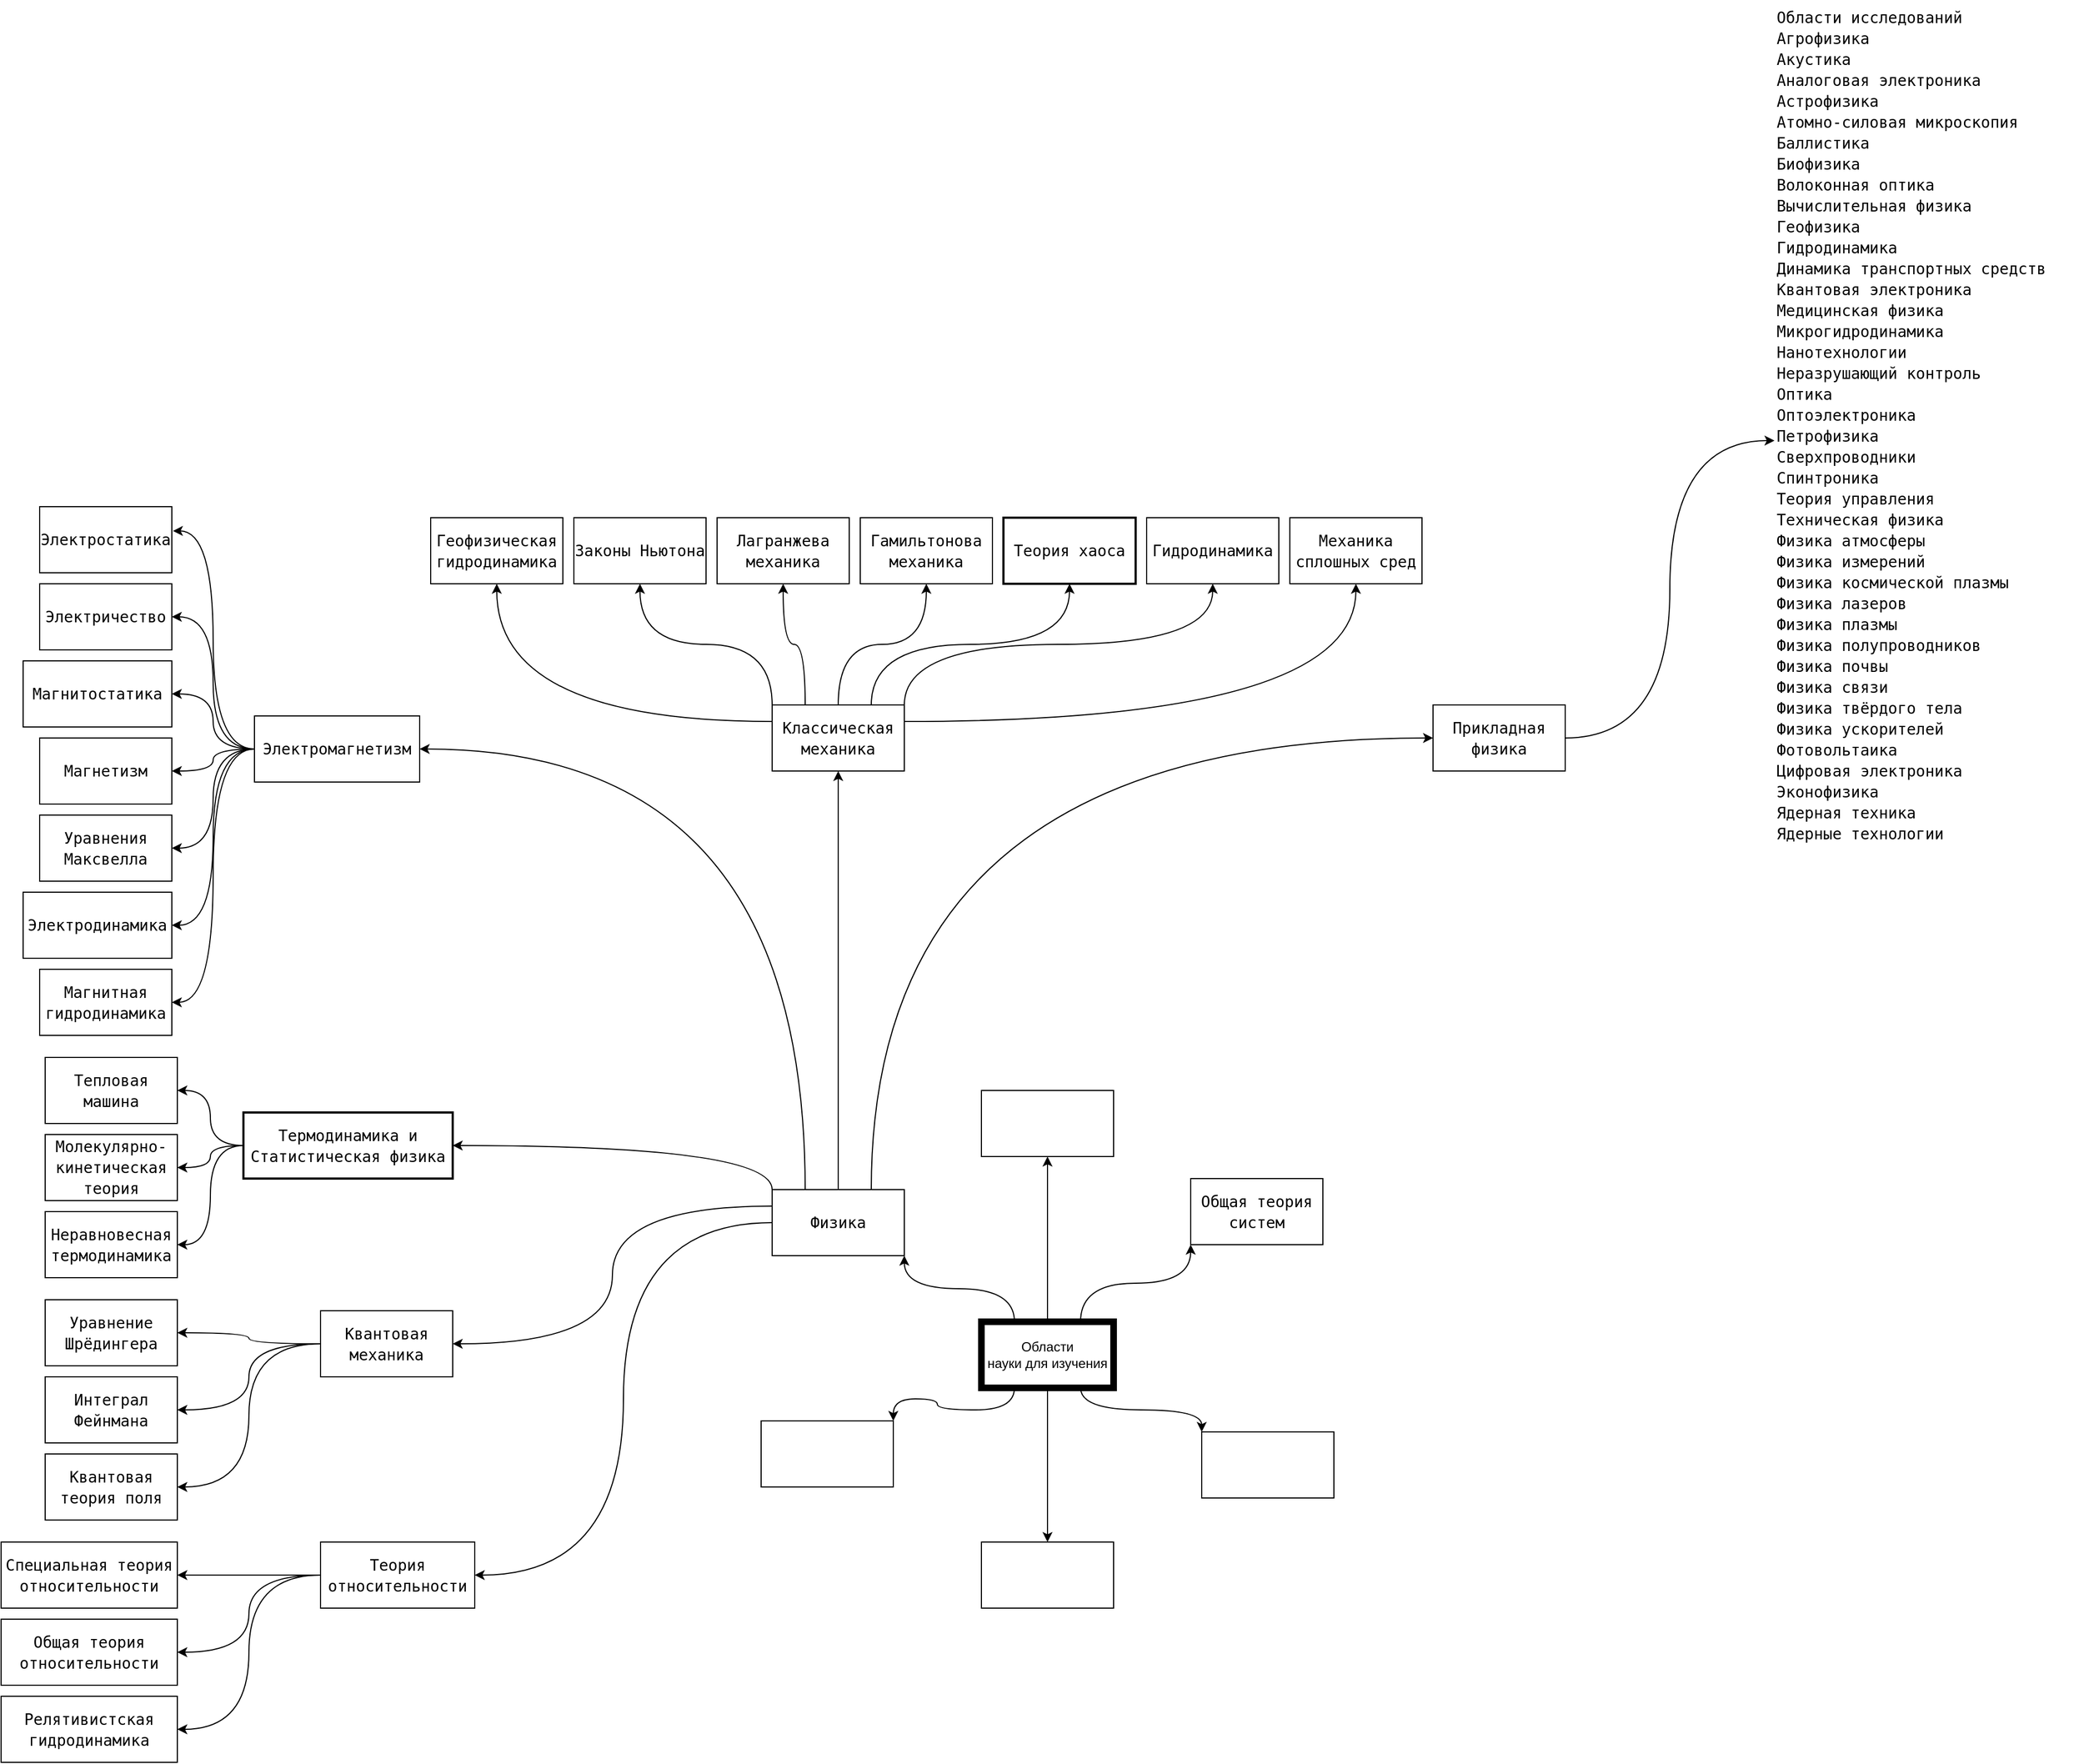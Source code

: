 <mxfile version="20.2.3" type="github">
  <diagram id="l6aqIKa7-YMKTYHHmrUL" name="Page-1">
    <mxGraphModel dx="2268" dy="1892" grid="1" gridSize="10" guides="1" tooltips="1" connect="1" arrows="1" fold="1" page="1" pageScale="1" pageWidth="850" pageHeight="1100" math="0" shadow="0">
      <root>
        <mxCell id="0" />
        <mxCell id="1" parent="0" />
        <mxCell id="TVAkchOufUscBztfs9pw-9" style="edgeStyle=orthogonalEdgeStyle;rounded=0;orthogonalLoop=1;jettySize=auto;html=1;exitX=0.75;exitY=0;exitDx=0;exitDy=0;entryX=0;entryY=1;entryDx=0;entryDy=0;curved=1;" edge="1" parent="1" source="TVAkchOufUscBztfs9pw-1" target="TVAkchOufUscBztfs9pw-2">
          <mxGeometry relative="1" as="geometry" />
        </mxCell>
        <mxCell id="TVAkchOufUscBztfs9pw-10" style="edgeStyle=orthogonalEdgeStyle;curved=1;rounded=0;orthogonalLoop=1;jettySize=auto;html=1;exitX=0.5;exitY=0;exitDx=0;exitDy=0;entryX=0.5;entryY=1;entryDx=0;entryDy=0;" edge="1" parent="1" source="TVAkchOufUscBztfs9pw-1" target="TVAkchOufUscBztfs9pw-6">
          <mxGeometry relative="1" as="geometry" />
        </mxCell>
        <mxCell id="TVAkchOufUscBztfs9pw-11" style="edgeStyle=orthogonalEdgeStyle;curved=1;rounded=0;orthogonalLoop=1;jettySize=auto;html=1;exitX=0.25;exitY=0;exitDx=0;exitDy=0;entryX=1;entryY=1;entryDx=0;entryDy=0;" edge="1" parent="1" source="TVAkchOufUscBztfs9pw-1" target="TVAkchOufUscBztfs9pw-3">
          <mxGeometry relative="1" as="geometry" />
        </mxCell>
        <mxCell id="TVAkchOufUscBztfs9pw-12" style="edgeStyle=orthogonalEdgeStyle;curved=1;rounded=0;orthogonalLoop=1;jettySize=auto;html=1;exitX=0.25;exitY=1;exitDx=0;exitDy=0;entryX=1;entryY=0;entryDx=0;entryDy=0;" edge="1" parent="1" source="TVAkchOufUscBztfs9pw-1" target="TVAkchOufUscBztfs9pw-4">
          <mxGeometry relative="1" as="geometry" />
        </mxCell>
        <mxCell id="TVAkchOufUscBztfs9pw-13" style="edgeStyle=orthogonalEdgeStyle;curved=1;rounded=0;orthogonalLoop=1;jettySize=auto;html=1;exitX=0.75;exitY=1;exitDx=0;exitDy=0;entryX=0;entryY=0;entryDx=0;entryDy=0;" edge="1" parent="1" source="TVAkchOufUscBztfs9pw-1" target="TVAkchOufUscBztfs9pw-5">
          <mxGeometry relative="1" as="geometry" />
        </mxCell>
        <mxCell id="TVAkchOufUscBztfs9pw-14" style="edgeStyle=orthogonalEdgeStyle;curved=1;rounded=0;orthogonalLoop=1;jettySize=auto;html=1;exitX=0.5;exitY=1;exitDx=0;exitDy=0;entryX=0.5;entryY=0;entryDx=0;entryDy=0;" edge="1" parent="1" source="TVAkchOufUscBztfs9pw-1" target="TVAkchOufUscBztfs9pw-7">
          <mxGeometry relative="1" as="geometry" />
        </mxCell>
        <mxCell id="TVAkchOufUscBztfs9pw-1" value="Области&lt;br&gt;науки для изучения" style="rounded=0;whiteSpace=wrap;html=1;strokeWidth=6;" vertex="1" parent="1">
          <mxGeometry x="370" y="340" width="120" height="60" as="geometry" />
        </mxCell>
        <mxCell id="TVAkchOufUscBztfs9pw-2" value="&lt;div style=&quot;background-color: rgb(255, 255, 255); font-family: &amp;quot;Droid Sans Mono&amp;quot;, &amp;quot;monospace&amp;quot;, monospace; font-size: 14px; line-height: 19px;&quot;&gt;Общая теория систем&lt;/div&gt;" style="rounded=0;whiteSpace=wrap;html=1;" vertex="1" parent="1">
          <mxGeometry x="560" y="210" width="120" height="60" as="geometry" />
        </mxCell>
        <mxCell id="TVAkchOufUscBztfs9pw-16" style="edgeStyle=orthogonalEdgeStyle;curved=1;rounded=0;orthogonalLoop=1;jettySize=auto;html=1;exitX=0.5;exitY=0;exitDx=0;exitDy=0;entryX=0.5;entryY=1;entryDx=0;entryDy=0;" edge="1" parent="1" source="TVAkchOufUscBztfs9pw-3" target="TVAkchOufUscBztfs9pw-15">
          <mxGeometry relative="1" as="geometry" />
        </mxCell>
        <mxCell id="TVAkchOufUscBztfs9pw-24" style="edgeStyle=orthogonalEdgeStyle;curved=1;rounded=0;orthogonalLoop=1;jettySize=auto;html=1;exitX=0;exitY=0.5;exitDx=0;exitDy=0;entryX=1;entryY=0.5;entryDx=0;entryDy=0;" edge="1" parent="1" source="TVAkchOufUscBztfs9pw-3" target="TVAkchOufUscBztfs9pw-23">
          <mxGeometry relative="1" as="geometry" />
        </mxCell>
        <mxCell id="TVAkchOufUscBztfs9pw-25" style="edgeStyle=orthogonalEdgeStyle;curved=1;rounded=0;orthogonalLoop=1;jettySize=auto;html=1;exitX=0;exitY=0.25;exitDx=0;exitDy=0;entryX=1;entryY=0.5;entryDx=0;entryDy=0;" edge="1" parent="1" source="TVAkchOufUscBztfs9pw-3" target="TVAkchOufUscBztfs9pw-21">
          <mxGeometry relative="1" as="geometry" />
        </mxCell>
        <mxCell id="TVAkchOufUscBztfs9pw-56" style="edgeStyle=orthogonalEdgeStyle;curved=1;rounded=0;orthogonalLoop=1;jettySize=auto;html=1;exitX=0;exitY=0;exitDx=0;exitDy=0;entryX=1;entryY=0.5;entryDx=0;entryDy=0;" edge="1" parent="1" source="TVAkchOufUscBztfs9pw-3" target="TVAkchOufUscBztfs9pw-19">
          <mxGeometry relative="1" as="geometry" />
        </mxCell>
        <mxCell id="TVAkchOufUscBztfs9pw-78" style="edgeStyle=orthogonalEdgeStyle;curved=1;rounded=0;orthogonalLoop=1;jettySize=auto;html=1;exitX=0.25;exitY=0;exitDx=0;exitDy=0;entryX=1;entryY=0.5;entryDx=0;entryDy=0;" edge="1" parent="1" source="TVAkchOufUscBztfs9pw-3" target="TVAkchOufUscBztfs9pw-17">
          <mxGeometry relative="1" as="geometry" />
        </mxCell>
        <mxCell id="TVAkchOufUscBztfs9pw-81" style="edgeStyle=orthogonalEdgeStyle;curved=1;rounded=0;orthogonalLoop=1;jettySize=auto;html=1;exitX=0.75;exitY=0;exitDx=0;exitDy=0;entryX=0;entryY=0.5;entryDx=0;entryDy=0;" edge="1" parent="1" source="TVAkchOufUscBztfs9pw-3" target="TVAkchOufUscBztfs9pw-79">
          <mxGeometry relative="1" as="geometry" />
        </mxCell>
        <mxCell id="TVAkchOufUscBztfs9pw-3" value="&lt;div style=&quot;line-height: 19px;&quot;&gt;&lt;div style=&quot;background-color: rgb(255, 255, 255); font-family: &amp;quot;Droid Sans Mono&amp;quot;, &amp;quot;monospace&amp;quot;, monospace; font-size: 14px; line-height: 19px;&quot;&gt;Физика&lt;/div&gt;&lt;/div&gt;" style="rounded=0;whiteSpace=wrap;html=1;" vertex="1" parent="1">
          <mxGeometry x="180" y="220" width="120" height="60" as="geometry" />
        </mxCell>
        <mxCell id="TVAkchOufUscBztfs9pw-4" value="" style="rounded=0;whiteSpace=wrap;html=1;" vertex="1" parent="1">
          <mxGeometry x="170" y="430" width="120" height="60" as="geometry" />
        </mxCell>
        <mxCell id="TVAkchOufUscBztfs9pw-5" value="" style="rounded=0;whiteSpace=wrap;html=1;" vertex="1" parent="1">
          <mxGeometry x="570" y="440" width="120" height="60" as="geometry" />
        </mxCell>
        <mxCell id="TVAkchOufUscBztfs9pw-6" value="" style="rounded=0;whiteSpace=wrap;html=1;" vertex="1" parent="1">
          <mxGeometry x="370" y="130" width="120" height="60" as="geometry" />
        </mxCell>
        <mxCell id="TVAkchOufUscBztfs9pw-7" value="" style="rounded=0;whiteSpace=wrap;html=1;" vertex="1" parent="1">
          <mxGeometry x="370" y="540" width="120" height="60" as="geometry" />
        </mxCell>
        <mxCell id="TVAkchOufUscBztfs9pw-54" value="" style="group" vertex="1" connectable="0" parent="1">
          <mxGeometry x="-130" y="-390" width="900" height="230" as="geometry" />
        </mxCell>
        <mxCell id="TVAkchOufUscBztfs9pw-15" value="&lt;div style=&quot;background-color: rgb(255, 255, 255); font-family: &amp;quot;Droid Sans Mono&amp;quot;, &amp;quot;monospace&amp;quot;, monospace; font-size: 14px; line-height: 19px;&quot;&gt;Классическая механика&lt;/div&gt;" style="rounded=0;whiteSpace=wrap;html=1;" vertex="1" parent="TVAkchOufUscBztfs9pw-54">
          <mxGeometry x="310" y="170" width="120" height="60" as="geometry" />
        </mxCell>
        <mxCell id="TVAkchOufUscBztfs9pw-26" value="&lt;div style=&quot;background-color: rgb(255, 255, 255); font-family: &amp;quot;Droid Sans Mono&amp;quot;, &amp;quot;monospace&amp;quot;, monospace; font-size: 14px; line-height: 19px;&quot;&gt;Законы Ньютона&lt;/div&gt;" style="rounded=0;whiteSpace=wrap;html=1;" vertex="1" parent="TVAkchOufUscBztfs9pw-54">
          <mxGeometry x="130" width="120" height="60" as="geometry" />
        </mxCell>
        <mxCell id="TVAkchOufUscBztfs9pw-27" value="&lt;div style=&quot;background-color: rgb(255, 255, 255); font-family: &amp;quot;Droid Sans Mono&amp;quot;, &amp;quot;monospace&amp;quot;, monospace; font-size: 14px; line-height: 19px;&quot;&gt;Лагранжева механика&lt;/div&gt;" style="rounded=0;whiteSpace=wrap;html=1;" vertex="1" parent="TVAkchOufUscBztfs9pw-54">
          <mxGeometry x="260" width="120" height="60" as="geometry" />
        </mxCell>
        <mxCell id="TVAkchOufUscBztfs9pw-28" value="&lt;div style=&quot;background-color: rgb(255, 255, 255); font-family: &amp;quot;Droid Sans Mono&amp;quot;, &amp;quot;monospace&amp;quot;, monospace; font-size: 14px; line-height: 19px;&quot;&gt;Гамильтонова механика&lt;/div&gt;" style="rounded=0;whiteSpace=wrap;html=1;" vertex="1" parent="TVAkchOufUscBztfs9pw-54">
          <mxGeometry x="390" width="120" height="60" as="geometry" />
        </mxCell>
        <mxCell id="TVAkchOufUscBztfs9pw-29" value="&lt;div style=&quot;background-color: rgb(255, 255, 255); font-family: &amp;quot;Droid Sans Mono&amp;quot;, &amp;quot;monospace&amp;quot;, monospace; font-size: 14px; line-height: 19px;&quot;&gt;Теория хаоса&lt;/div&gt;" style="rounded=0;whiteSpace=wrap;html=1;strokeWidth=2;" vertex="1" parent="TVAkchOufUscBztfs9pw-54">
          <mxGeometry x="520" width="120" height="60" as="geometry" />
        </mxCell>
        <mxCell id="TVAkchOufUscBztfs9pw-34" value="&lt;div style=&quot;background-color: rgb(255, 255, 255); font-family: &amp;quot;Droid Sans Mono&amp;quot;, &amp;quot;monospace&amp;quot;, monospace; font-size: 14px; line-height: 19px;&quot;&gt;Гидродинамика&lt;/div&gt;" style="rounded=0;whiteSpace=wrap;html=1;" vertex="1" parent="TVAkchOufUscBztfs9pw-54">
          <mxGeometry x="650" width="120" height="60" as="geometry" />
        </mxCell>
        <mxCell id="TVAkchOufUscBztfs9pw-35" value="&lt;div style=&quot;background-color: rgb(255, 255, 255); font-family: &amp;quot;Droid Sans Mono&amp;quot;, &amp;quot;monospace&amp;quot;, monospace; font-size: 14px; line-height: 19px;&quot;&gt;Геофизическая гидродинамика&lt;/div&gt;" style="rounded=0;whiteSpace=wrap;html=1;" vertex="1" parent="TVAkchOufUscBztfs9pw-54">
          <mxGeometry width="120" height="60" as="geometry" />
        </mxCell>
        <mxCell id="TVAkchOufUscBztfs9pw-38" value="&lt;div style=&quot;background-color: rgb(255, 255, 255); font-family: &amp;quot;Droid Sans Mono&amp;quot;, &amp;quot;monospace&amp;quot;, monospace; font-size: 14px; line-height: 19px;&quot;&gt;Механика сплошных сред&lt;/div&gt;" style="rounded=0;whiteSpace=wrap;html=1;" vertex="1" parent="TVAkchOufUscBztfs9pw-54">
          <mxGeometry x="780" width="120" height="60" as="geometry" />
        </mxCell>
        <mxCell id="TVAkchOufUscBztfs9pw-30" style="edgeStyle=orthogonalEdgeStyle;curved=1;rounded=0;orthogonalLoop=1;jettySize=auto;html=1;exitX=0;exitY=0;exitDx=0;exitDy=0;entryX=0.5;entryY=1;entryDx=0;entryDy=0;" edge="1" parent="TVAkchOufUscBztfs9pw-54" source="TVAkchOufUscBztfs9pw-15" target="TVAkchOufUscBztfs9pw-26">
          <mxGeometry relative="1" as="geometry" />
        </mxCell>
        <mxCell id="TVAkchOufUscBztfs9pw-31" style="edgeStyle=orthogonalEdgeStyle;curved=1;rounded=0;orthogonalLoop=1;jettySize=auto;html=1;exitX=0.25;exitY=0;exitDx=0;exitDy=0;entryX=0.5;entryY=1;entryDx=0;entryDy=0;" edge="1" parent="TVAkchOufUscBztfs9pw-54" source="TVAkchOufUscBztfs9pw-15" target="TVAkchOufUscBztfs9pw-27">
          <mxGeometry relative="1" as="geometry" />
        </mxCell>
        <mxCell id="TVAkchOufUscBztfs9pw-32" style="edgeStyle=orthogonalEdgeStyle;curved=1;rounded=0;orthogonalLoop=1;jettySize=auto;html=1;exitX=0.5;exitY=0;exitDx=0;exitDy=0;entryX=0.5;entryY=1;entryDx=0;entryDy=0;" edge="1" parent="TVAkchOufUscBztfs9pw-54" source="TVAkchOufUscBztfs9pw-15" target="TVAkchOufUscBztfs9pw-28">
          <mxGeometry relative="1" as="geometry" />
        </mxCell>
        <mxCell id="TVAkchOufUscBztfs9pw-33" style="edgeStyle=orthogonalEdgeStyle;curved=1;rounded=0;orthogonalLoop=1;jettySize=auto;html=1;exitX=0.75;exitY=0;exitDx=0;exitDy=0;entryX=0.5;entryY=1;entryDx=0;entryDy=0;" edge="1" parent="TVAkchOufUscBztfs9pw-54" source="TVAkchOufUscBztfs9pw-15" target="TVAkchOufUscBztfs9pw-29">
          <mxGeometry relative="1" as="geometry" />
        </mxCell>
        <mxCell id="TVAkchOufUscBztfs9pw-37" style="edgeStyle=orthogonalEdgeStyle;curved=1;rounded=0;orthogonalLoop=1;jettySize=auto;html=1;exitX=1;exitY=0;exitDx=0;exitDy=0;entryX=0.5;entryY=1;entryDx=0;entryDy=0;" edge="1" parent="TVAkchOufUscBztfs9pw-54" source="TVAkchOufUscBztfs9pw-15" target="TVAkchOufUscBztfs9pw-34">
          <mxGeometry relative="1" as="geometry" />
        </mxCell>
        <mxCell id="TVAkchOufUscBztfs9pw-36" style="edgeStyle=orthogonalEdgeStyle;curved=1;rounded=0;orthogonalLoop=1;jettySize=auto;html=1;exitX=0;exitY=0.25;exitDx=0;exitDy=0;entryX=0.5;entryY=1;entryDx=0;entryDy=0;" edge="1" parent="TVAkchOufUscBztfs9pw-54" source="TVAkchOufUscBztfs9pw-15" target="TVAkchOufUscBztfs9pw-35">
          <mxGeometry relative="1" as="geometry" />
        </mxCell>
        <mxCell id="TVAkchOufUscBztfs9pw-39" style="edgeStyle=orthogonalEdgeStyle;curved=1;rounded=0;orthogonalLoop=1;jettySize=auto;html=1;exitX=1;exitY=0.25;exitDx=0;exitDy=0;entryX=0.5;entryY=1;entryDx=0;entryDy=0;" edge="1" parent="TVAkchOufUscBztfs9pw-54" source="TVAkchOufUscBztfs9pw-15" target="TVAkchOufUscBztfs9pw-38">
          <mxGeometry relative="1" as="geometry" />
        </mxCell>
        <mxCell id="TVAkchOufUscBztfs9pw-55" value="" style="group" vertex="1" connectable="0" parent="1">
          <mxGeometry x="-500" y="-400" width="360" height="480" as="geometry" />
        </mxCell>
        <mxCell id="TVAkchOufUscBztfs9pw-17" value="&lt;div style=&quot;background-color: rgb(255, 255, 255); font-family: &amp;quot;Droid Sans Mono&amp;quot;, &amp;quot;monospace&amp;quot;, monospace; font-size: 14px; line-height: 19px;&quot;&gt;Электромагнетизм&lt;/div&gt;" style="rounded=0;whiteSpace=wrap;html=1;" vertex="1" parent="TVAkchOufUscBztfs9pw-55">
          <mxGeometry x="210" y="190" width="150" height="60" as="geometry" />
        </mxCell>
        <mxCell id="TVAkchOufUscBztfs9pw-40" value="&lt;div style=&quot;background-color: rgb(255, 255, 255); font-family: &amp;quot;Droid Sans Mono&amp;quot;, &amp;quot;monospace&amp;quot;, monospace; font-size: 14px; line-height: 19px;&quot;&gt;Электричество&lt;/div&gt;" style="rounded=0;whiteSpace=wrap;html=1;" vertex="1" parent="TVAkchOufUscBztfs9pw-55">
          <mxGeometry x="15" y="70" width="120" height="60" as="geometry" />
        </mxCell>
        <mxCell id="TVAkchOufUscBztfs9pw-41" value="&lt;div style=&quot;background-color: rgb(255, 255, 255); font-family: &amp;quot;Droid Sans Mono&amp;quot;, &amp;quot;monospace&amp;quot;, monospace; font-size: 14px; line-height: 19px;&quot;&gt;Магнитостатика&lt;/div&gt;" style="rounded=0;whiteSpace=wrap;html=1;" vertex="1" parent="TVAkchOufUscBztfs9pw-55">
          <mxGeometry y="140" width="135" height="60" as="geometry" />
        </mxCell>
        <mxCell id="TVAkchOufUscBztfs9pw-42" value="&lt;div style=&quot;background-color: rgb(255, 255, 255); font-family: &amp;quot;Droid Sans Mono&amp;quot;, &amp;quot;monospace&amp;quot;, monospace; font-size: 14px; line-height: 19px;&quot;&gt;Магнетизм&lt;/div&gt;" style="rounded=0;whiteSpace=wrap;html=1;" vertex="1" parent="TVAkchOufUscBztfs9pw-55">
          <mxGeometry x="15" y="210" width="120" height="60" as="geometry" />
        </mxCell>
        <mxCell id="TVAkchOufUscBztfs9pw-43" value="&lt;div style=&quot;background-color: rgb(255, 255, 255); font-family: &amp;quot;Droid Sans Mono&amp;quot;, &amp;quot;monospace&amp;quot;, monospace; font-size: 14px; line-height: 19px;&quot;&gt;Уравнения Максвелла&lt;/div&gt;" style="rounded=0;whiteSpace=wrap;html=1;" vertex="1" parent="TVAkchOufUscBztfs9pw-55">
          <mxGeometry x="15" y="280" width="120" height="60" as="geometry" />
        </mxCell>
        <mxCell id="TVAkchOufUscBztfs9pw-44" value="&lt;div style=&quot;background-color: rgb(255, 255, 255); font-family: &amp;quot;Droid Sans Mono&amp;quot;, &amp;quot;monospace&amp;quot;, monospace; font-size: 14px; line-height: 19px;&quot;&gt;Электростатика&lt;/div&gt;" style="rounded=0;whiteSpace=wrap;html=1;" vertex="1" parent="TVAkchOufUscBztfs9pw-55">
          <mxGeometry x="15" width="120" height="60" as="geometry" />
        </mxCell>
        <mxCell id="TVAkchOufUscBztfs9pw-45" value="&lt;div style=&quot;background-color: rgb(255, 255, 255); font-family: &amp;quot;Droid Sans Mono&amp;quot;, &amp;quot;monospace&amp;quot;, monospace; font-size: 14px; line-height: 19px;&quot;&gt;Электродинамика&lt;/div&gt;" style="rounded=0;whiteSpace=wrap;html=1;" vertex="1" parent="TVAkchOufUscBztfs9pw-55">
          <mxGeometry y="350" width="135" height="60" as="geometry" />
        </mxCell>
        <mxCell id="TVAkchOufUscBztfs9pw-46" value="&lt;div style=&quot;background-color: rgb(255, 255, 255); font-family: &amp;quot;Droid Sans Mono&amp;quot;, &amp;quot;monospace&amp;quot;, monospace; font-size: 14px; line-height: 19px;&quot;&gt;Магнитная гидродинамика&lt;/div&gt;" style="rounded=0;whiteSpace=wrap;html=1;" vertex="1" parent="TVAkchOufUscBztfs9pw-55">
          <mxGeometry x="15" y="420" width="120" height="60" as="geometry" />
        </mxCell>
        <mxCell id="TVAkchOufUscBztfs9pw-48" style="edgeStyle=orthogonalEdgeStyle;curved=1;rounded=0;orthogonalLoop=1;jettySize=auto;html=1;exitX=0;exitY=0.5;exitDx=0;exitDy=0;entryX=1;entryY=0.5;entryDx=0;entryDy=0;" edge="1" parent="TVAkchOufUscBztfs9pw-55" source="TVAkchOufUscBztfs9pw-17" target="TVAkchOufUscBztfs9pw-40">
          <mxGeometry relative="1" as="geometry" />
        </mxCell>
        <mxCell id="TVAkchOufUscBztfs9pw-49" style="edgeStyle=orthogonalEdgeStyle;curved=1;rounded=0;orthogonalLoop=1;jettySize=auto;html=1;exitX=0;exitY=0.5;exitDx=0;exitDy=0;entryX=1;entryY=0.5;entryDx=0;entryDy=0;" edge="1" parent="TVAkchOufUscBztfs9pw-55" source="TVAkchOufUscBztfs9pw-17" target="TVAkchOufUscBztfs9pw-41">
          <mxGeometry relative="1" as="geometry" />
        </mxCell>
        <mxCell id="TVAkchOufUscBztfs9pw-50" style="edgeStyle=orthogonalEdgeStyle;curved=1;rounded=0;orthogonalLoop=1;jettySize=auto;html=1;exitX=0;exitY=0.5;exitDx=0;exitDy=0;entryX=1;entryY=0.5;entryDx=0;entryDy=0;" edge="1" parent="TVAkchOufUscBztfs9pw-55" source="TVAkchOufUscBztfs9pw-17" target="TVAkchOufUscBztfs9pw-42">
          <mxGeometry relative="1" as="geometry" />
        </mxCell>
        <mxCell id="TVAkchOufUscBztfs9pw-51" style="edgeStyle=orthogonalEdgeStyle;curved=1;rounded=0;orthogonalLoop=1;jettySize=auto;html=1;exitX=0;exitY=0.5;exitDx=0;exitDy=0;entryX=1;entryY=0.5;entryDx=0;entryDy=0;" edge="1" parent="TVAkchOufUscBztfs9pw-55" source="TVAkchOufUscBztfs9pw-17" target="TVAkchOufUscBztfs9pw-43">
          <mxGeometry relative="1" as="geometry" />
        </mxCell>
        <mxCell id="TVAkchOufUscBztfs9pw-47" style="edgeStyle=orthogonalEdgeStyle;curved=1;rounded=0;orthogonalLoop=1;jettySize=auto;html=1;exitX=0;exitY=0.5;exitDx=0;exitDy=0;entryX=1.008;entryY=0.367;entryDx=0;entryDy=0;entryPerimeter=0;" edge="1" parent="TVAkchOufUscBztfs9pw-55" source="TVAkchOufUscBztfs9pw-17" target="TVAkchOufUscBztfs9pw-44">
          <mxGeometry relative="1" as="geometry" />
        </mxCell>
        <mxCell id="TVAkchOufUscBztfs9pw-52" style="edgeStyle=orthogonalEdgeStyle;curved=1;rounded=0;orthogonalLoop=1;jettySize=auto;html=1;exitX=0;exitY=0.5;exitDx=0;exitDy=0;entryX=1;entryY=0.5;entryDx=0;entryDy=0;" edge="1" parent="TVAkchOufUscBztfs9pw-55" source="TVAkchOufUscBztfs9pw-17" target="TVAkchOufUscBztfs9pw-45">
          <mxGeometry relative="1" as="geometry" />
        </mxCell>
        <mxCell id="TVAkchOufUscBztfs9pw-53" style="edgeStyle=orthogonalEdgeStyle;curved=1;rounded=0;orthogonalLoop=1;jettySize=auto;html=1;exitX=0;exitY=0.5;exitDx=0;exitDy=0;entryX=1;entryY=0.5;entryDx=0;entryDy=0;" edge="1" parent="TVAkchOufUscBztfs9pw-55" source="TVAkchOufUscBztfs9pw-17" target="TVAkchOufUscBztfs9pw-46">
          <mxGeometry relative="1" as="geometry" />
        </mxCell>
        <mxCell id="TVAkchOufUscBztfs9pw-63" value="" style="group" vertex="1" connectable="0" parent="1">
          <mxGeometry x="-480" y="100" width="370" height="200" as="geometry" />
        </mxCell>
        <mxCell id="TVAkchOufUscBztfs9pw-19" value="&lt;div style=&quot;background-color: rgb(255, 255, 255); font-family: &amp;quot;Droid Sans Mono&amp;quot;, &amp;quot;monospace&amp;quot;, monospace; font-size: 14px; line-height: 19px;&quot;&gt;Термодинамика и Статистическая физика&lt;/div&gt;" style="rounded=0;whiteSpace=wrap;html=1;strokeWidth=2;" vertex="1" parent="TVAkchOufUscBztfs9pw-63">
          <mxGeometry x="180" y="50" width="190" height="60" as="geometry" />
        </mxCell>
        <mxCell id="TVAkchOufUscBztfs9pw-57" value="&lt;div style=&quot;background-color: rgb(255, 255, 255); font-family: &amp;quot;Droid Sans Mono&amp;quot;, &amp;quot;monospace&amp;quot;, monospace; font-size: 14px; line-height: 19px;&quot;&gt;Тепловая машина&lt;/div&gt;" style="rounded=0;whiteSpace=wrap;html=1;" vertex="1" parent="TVAkchOufUscBztfs9pw-63">
          <mxGeometry width="120" height="60" as="geometry" />
        </mxCell>
        <mxCell id="TVAkchOufUscBztfs9pw-60" style="edgeStyle=orthogonalEdgeStyle;curved=1;rounded=0;orthogonalLoop=1;jettySize=auto;html=1;exitX=0;exitY=0.5;exitDx=0;exitDy=0;entryX=1;entryY=0.5;entryDx=0;entryDy=0;" edge="1" parent="TVAkchOufUscBztfs9pw-63" source="TVAkchOufUscBztfs9pw-19" target="TVAkchOufUscBztfs9pw-57">
          <mxGeometry relative="1" as="geometry" />
        </mxCell>
        <mxCell id="TVAkchOufUscBztfs9pw-58" value="&lt;div style=&quot;background-color: rgb(255, 255, 255); font-family: &amp;quot;Droid Sans Mono&amp;quot;, &amp;quot;monospace&amp;quot;, monospace; font-size: 14px; line-height: 19px;&quot;&gt;Молекулярно-кинетическая теория&lt;/div&gt;" style="rounded=0;whiteSpace=wrap;html=1;" vertex="1" parent="TVAkchOufUscBztfs9pw-63">
          <mxGeometry y="70" width="120" height="60" as="geometry" />
        </mxCell>
        <mxCell id="TVAkchOufUscBztfs9pw-61" style="edgeStyle=orthogonalEdgeStyle;curved=1;rounded=0;orthogonalLoop=1;jettySize=auto;html=1;exitX=0;exitY=0.5;exitDx=0;exitDy=0;entryX=1;entryY=0.5;entryDx=0;entryDy=0;" edge="1" parent="TVAkchOufUscBztfs9pw-63" source="TVAkchOufUscBztfs9pw-19" target="TVAkchOufUscBztfs9pw-58">
          <mxGeometry relative="1" as="geometry" />
        </mxCell>
        <mxCell id="TVAkchOufUscBztfs9pw-59" value="&lt;div style=&quot;background-color: rgb(255, 255, 255); font-family: &amp;quot;Droid Sans Mono&amp;quot;, &amp;quot;monospace&amp;quot;, monospace; font-size: 14px; line-height: 19px;&quot;&gt;Неравновесная термодинамика&lt;/div&gt;" style="rounded=0;whiteSpace=wrap;html=1;" vertex="1" parent="TVAkchOufUscBztfs9pw-63">
          <mxGeometry y="140" width="120" height="60" as="geometry" />
        </mxCell>
        <mxCell id="TVAkchOufUscBztfs9pw-62" style="edgeStyle=orthogonalEdgeStyle;curved=1;rounded=0;orthogonalLoop=1;jettySize=auto;html=1;exitX=0;exitY=0.5;exitDx=0;exitDy=0;entryX=1;entryY=0.5;entryDx=0;entryDy=0;" edge="1" parent="TVAkchOufUscBztfs9pw-63" source="TVAkchOufUscBztfs9pw-19" target="TVAkchOufUscBztfs9pw-59">
          <mxGeometry relative="1" as="geometry" />
        </mxCell>
        <mxCell id="TVAkchOufUscBztfs9pw-70" value="" style="group" vertex="1" connectable="0" parent="1">
          <mxGeometry x="-480" y="320" width="370" height="200" as="geometry" />
        </mxCell>
        <mxCell id="TVAkchOufUscBztfs9pw-21" value="&lt;div style=&quot;background-color: rgb(255, 255, 255); font-family: &amp;quot;Droid Sans Mono&amp;quot;, &amp;quot;monospace&amp;quot;, monospace; font-size: 14px; line-height: 19px;&quot;&gt;Квантовая механика&lt;/div&gt;" style="rounded=0;whiteSpace=wrap;html=1;" vertex="1" parent="TVAkchOufUscBztfs9pw-70">
          <mxGeometry x="250" y="10" width="120" height="60" as="geometry" />
        </mxCell>
        <mxCell id="TVAkchOufUscBztfs9pw-64" value="&lt;div style=&quot;background-color: rgb(255, 255, 255); font-family: &amp;quot;Droid Sans Mono&amp;quot;, &amp;quot;monospace&amp;quot;, monospace; font-size: 14px; line-height: 19px;&quot;&gt;Уравнение Шрёдингера&lt;/div&gt;" style="rounded=0;whiteSpace=wrap;html=1;" vertex="1" parent="TVAkchOufUscBztfs9pw-70">
          <mxGeometry width="120" height="60" as="geometry" />
        </mxCell>
        <mxCell id="TVAkchOufUscBztfs9pw-65" value="&lt;div style=&quot;background-color: rgb(255, 255, 255); font-family: &amp;quot;Droid Sans Mono&amp;quot;, &amp;quot;monospace&amp;quot;, monospace; font-size: 14px; line-height: 19px;&quot;&gt;Интеграл Фейнмана&lt;/div&gt;" style="rounded=0;whiteSpace=wrap;html=1;" vertex="1" parent="TVAkchOufUscBztfs9pw-70">
          <mxGeometry y="70" width="120" height="60" as="geometry" />
        </mxCell>
        <mxCell id="TVAkchOufUscBztfs9pw-66" value="&lt;div style=&quot;background-color: rgb(255, 255, 255); font-family: &amp;quot;Droid Sans Mono&amp;quot;, &amp;quot;monospace&amp;quot;, monospace; font-size: 14px; line-height: 19px;&quot;&gt;Квантовая теория поля&lt;/div&gt;" style="rounded=0;whiteSpace=wrap;html=1;" vertex="1" parent="TVAkchOufUscBztfs9pw-70">
          <mxGeometry y="140" width="120" height="60" as="geometry" />
        </mxCell>
        <mxCell id="TVAkchOufUscBztfs9pw-67" style="edgeStyle=orthogonalEdgeStyle;curved=1;rounded=0;orthogonalLoop=1;jettySize=auto;html=1;exitX=0;exitY=0.5;exitDx=0;exitDy=0;entryX=1;entryY=0.5;entryDx=0;entryDy=0;" edge="1" parent="TVAkchOufUscBztfs9pw-70" source="TVAkchOufUscBztfs9pw-21" target="TVAkchOufUscBztfs9pw-64">
          <mxGeometry relative="1" as="geometry" />
        </mxCell>
        <mxCell id="TVAkchOufUscBztfs9pw-68" style="edgeStyle=orthogonalEdgeStyle;curved=1;rounded=0;orthogonalLoop=1;jettySize=auto;html=1;exitX=0;exitY=0.5;exitDx=0;exitDy=0;entryX=1;entryY=0.5;entryDx=0;entryDy=0;" edge="1" parent="TVAkchOufUscBztfs9pw-70" source="TVAkchOufUscBztfs9pw-21" target="TVAkchOufUscBztfs9pw-65">
          <mxGeometry relative="1" as="geometry" />
        </mxCell>
        <mxCell id="TVAkchOufUscBztfs9pw-69" style="edgeStyle=orthogonalEdgeStyle;curved=1;rounded=0;orthogonalLoop=1;jettySize=auto;html=1;exitX=0;exitY=0.5;exitDx=0;exitDy=0;entryX=1;entryY=0.5;entryDx=0;entryDy=0;" edge="1" parent="TVAkchOufUscBztfs9pw-70" source="TVAkchOufUscBztfs9pw-21" target="TVAkchOufUscBztfs9pw-66">
          <mxGeometry relative="1" as="geometry" />
        </mxCell>
        <mxCell id="TVAkchOufUscBztfs9pw-77" value="" style="group" vertex="1" connectable="0" parent="1">
          <mxGeometry x="-520" y="540" width="430" height="200" as="geometry" />
        </mxCell>
        <mxCell id="TVAkchOufUscBztfs9pw-23" value="&lt;div style=&quot;background-color: rgb(255, 255, 255); font-family: &amp;quot;Droid Sans Mono&amp;quot;, &amp;quot;monospace&amp;quot;, monospace; font-size: 14px; line-height: 19px;&quot;&gt;Теория относительности&lt;/div&gt;" style="rounded=0;whiteSpace=wrap;html=1;" vertex="1" parent="TVAkchOufUscBztfs9pw-77">
          <mxGeometry x="290" width="140" height="60" as="geometry" />
        </mxCell>
        <mxCell id="TVAkchOufUscBztfs9pw-71" value="&lt;div style=&quot;background-color: rgb(255, 255, 255); font-family: &amp;quot;Droid Sans Mono&amp;quot;, &amp;quot;monospace&amp;quot;, monospace; font-size: 14px; line-height: 19px;&quot;&gt;Специальная теория относительности&lt;/div&gt;" style="rounded=0;whiteSpace=wrap;html=1;" vertex="1" parent="TVAkchOufUscBztfs9pw-77">
          <mxGeometry width="160" height="60" as="geometry" />
        </mxCell>
        <mxCell id="TVAkchOufUscBztfs9pw-74" style="edgeStyle=orthogonalEdgeStyle;curved=1;rounded=0;orthogonalLoop=1;jettySize=auto;html=1;exitX=0;exitY=0.5;exitDx=0;exitDy=0;" edge="1" parent="TVAkchOufUscBztfs9pw-77" source="TVAkchOufUscBztfs9pw-23" target="TVAkchOufUscBztfs9pw-71">
          <mxGeometry relative="1" as="geometry" />
        </mxCell>
        <mxCell id="TVAkchOufUscBztfs9pw-72" value="&lt;div style=&quot;background-color: rgb(255, 255, 255); font-family: &amp;quot;Droid Sans Mono&amp;quot;, &amp;quot;monospace&amp;quot;, monospace; font-size: 14px; line-height: 19px;&quot;&gt;Общая теория относительности&lt;/div&gt;" style="rounded=0;whiteSpace=wrap;html=1;" vertex="1" parent="TVAkchOufUscBztfs9pw-77">
          <mxGeometry y="70" width="160" height="60" as="geometry" />
        </mxCell>
        <mxCell id="TVAkchOufUscBztfs9pw-75" style="edgeStyle=orthogonalEdgeStyle;curved=1;rounded=0;orthogonalLoop=1;jettySize=auto;html=1;exitX=0;exitY=0.5;exitDx=0;exitDy=0;entryX=1;entryY=0.5;entryDx=0;entryDy=0;" edge="1" parent="TVAkchOufUscBztfs9pw-77" source="TVAkchOufUscBztfs9pw-23" target="TVAkchOufUscBztfs9pw-72">
          <mxGeometry relative="1" as="geometry" />
        </mxCell>
        <mxCell id="TVAkchOufUscBztfs9pw-73" value="&lt;div style=&quot;background-color: rgb(255, 255, 255); font-family: &amp;quot;Droid Sans Mono&amp;quot;, &amp;quot;monospace&amp;quot;, monospace; font-size: 14px; line-height: 19px;&quot;&gt;Релятивистская гидродинамика&lt;/div&gt;" style="rounded=0;whiteSpace=wrap;html=1;" vertex="1" parent="TVAkchOufUscBztfs9pw-77">
          <mxGeometry y="140" width="160" height="60" as="geometry" />
        </mxCell>
        <mxCell id="TVAkchOufUscBztfs9pw-76" style="edgeStyle=orthogonalEdgeStyle;curved=1;rounded=0;orthogonalLoop=1;jettySize=auto;html=1;exitX=0;exitY=0.5;exitDx=0;exitDy=0;entryX=1;entryY=0.5;entryDx=0;entryDy=0;" edge="1" parent="TVAkchOufUscBztfs9pw-77" source="TVAkchOufUscBztfs9pw-23" target="TVAkchOufUscBztfs9pw-73">
          <mxGeometry relative="1" as="geometry" />
        </mxCell>
        <mxCell id="TVAkchOufUscBztfs9pw-82" style="edgeStyle=orthogonalEdgeStyle;curved=1;rounded=0;orthogonalLoop=1;jettySize=auto;html=1;exitX=1;exitY=0.5;exitDx=0;exitDy=0;" edge="1" parent="1" source="TVAkchOufUscBztfs9pw-79" target="TVAkchOufUscBztfs9pw-80">
          <mxGeometry relative="1" as="geometry" />
        </mxCell>
        <mxCell id="TVAkchOufUscBztfs9pw-79" value="&lt;div style=&quot;background-color: rgb(255, 255, 255); font-family: &amp;quot;Droid Sans Mono&amp;quot;, &amp;quot;monospace&amp;quot;, monospace; font-size: 14px; line-height: 19px;&quot;&gt;Прикладная физика&lt;/div&gt;" style="rounded=0;whiteSpace=wrap;html=1;strokeWidth=1;" vertex="1" parent="1">
          <mxGeometry x="780" y="-220" width="120" height="60" as="geometry" />
        </mxCell>
        <mxCell id="TVAkchOufUscBztfs9pw-80" value="&lt;div style=&quot;color: rgb(0, 0, 0); background-color: rgb(255, 255, 255); font-family: &amp;quot;Droid Sans Mono&amp;quot;, &amp;quot;monospace&amp;quot;, monospace; font-weight: normal; font-size: 14px; line-height: 19px;&quot;&gt;&lt;div&gt;Области исследований&lt;br&gt;&lt;/div&gt;&lt;div&gt;&lt;span style=&quot;color: #000000;&quot;&gt;        Агрофизика&lt;/span&gt;&lt;/div&gt;&lt;div&gt;&lt;span style=&quot;color: #000000;&quot;&gt;        Акустика&lt;/span&gt;&lt;/div&gt;&lt;div&gt;&lt;span style=&quot;color: #000000;&quot;&gt;        Аналоговая электроника&lt;/span&gt;&lt;/div&gt;&lt;div&gt;&lt;span style=&quot;color: #000000;&quot;&gt;        Астрофизика&lt;/span&gt;&lt;/div&gt;&lt;div&gt;&lt;span style=&quot;color: #000000;&quot;&gt;        Атомно-силовая микроскопия&lt;/span&gt;&lt;/div&gt;&lt;div&gt;&lt;span style=&quot;color: #000000;&quot;&gt;        Баллистика&lt;/span&gt;&lt;/div&gt;&lt;div&gt;&lt;span style=&quot;color: #000000;&quot;&gt;        Биофизика&lt;/span&gt;&lt;/div&gt;&lt;div&gt;&lt;span style=&quot;color: #000000;&quot;&gt;        Волоконная оптика&lt;/span&gt;&lt;/div&gt;&lt;div&gt;&lt;span style=&quot;color: #000000;&quot;&gt;        Вычислительная физика&lt;/span&gt;&lt;/div&gt;&lt;div&gt;&lt;span style=&quot;color: #000000;&quot;&gt;        Геофизика&lt;/span&gt;&lt;/div&gt;&lt;div&gt;&lt;span style=&quot;color: #000000;&quot;&gt;        Гидродинамика&lt;/span&gt;&lt;/div&gt;&lt;div&gt;&lt;span style=&quot;color: #000000;&quot;&gt;        Динамика транспортных средств&lt;/span&gt;&lt;/div&gt;&lt;div&gt;&lt;span style=&quot;color: #000000;&quot;&gt;        Квантовая электроника&lt;/span&gt;&lt;/div&gt;&lt;div&gt;&lt;span style=&quot;color: #000000;&quot;&gt;        Медицинская физика&lt;/span&gt;&lt;/div&gt;&lt;div&gt;&lt;span style=&quot;color: #000000;&quot;&gt;        Микрогидродинамика&lt;/span&gt;&lt;/div&gt;&lt;div&gt;&lt;span style=&quot;color: #000000;&quot;&gt;        Нанотехнологии&lt;/span&gt;&lt;/div&gt;&lt;div&gt;&lt;span style=&quot;color: #000000;&quot;&gt;        Неразрушающий контроль&lt;/span&gt;&lt;/div&gt;&lt;div&gt;&lt;span style=&quot;color: #000000;&quot;&gt;        Оптика&lt;/span&gt;&lt;/div&gt;&lt;div&gt;&lt;span style=&quot;color: #000000;&quot;&gt;        Оптоэлектроника&lt;/span&gt;&lt;/div&gt;&lt;div&gt;&lt;span style=&quot;color: #000000;&quot;&gt;        Петрофизика&lt;/span&gt;&lt;/div&gt;&lt;div&gt;&lt;span style=&quot;color: #000000;&quot;&gt;        Сверхпроводники&lt;/span&gt;&lt;/div&gt;&lt;div&gt;&lt;span style=&quot;color: #000000;&quot;&gt;        Спинтроника&lt;/span&gt;&lt;/div&gt;&lt;div&gt;&lt;span style=&quot;color: #000000;&quot;&gt;        Теория управления&lt;/span&gt;&lt;/div&gt;&lt;div&gt;&lt;span style=&quot;color: #000000;&quot;&gt;        Техническая физика&lt;/span&gt;&lt;/div&gt;&lt;div&gt;&lt;span style=&quot;color: #000000;&quot;&gt;        Физика атмосферы&lt;/span&gt;&lt;/div&gt;&lt;div&gt;&lt;span style=&quot;color: #000000;&quot;&gt;        Физика измерений&lt;/span&gt;&lt;/div&gt;&lt;div&gt;&lt;span style=&quot;color: #000000;&quot;&gt;        Физика космической плазмы&lt;/span&gt;&lt;/div&gt;&lt;div&gt;&lt;span style=&quot;color: #000000;&quot;&gt;        Физика лазеров&lt;/span&gt;&lt;/div&gt;&lt;div&gt;&lt;span style=&quot;color: #000000;&quot;&gt;        Физика плазмы&lt;/span&gt;&lt;/div&gt;&lt;div&gt;&lt;span style=&quot;color: #000000;&quot;&gt;        Физика полупроводников&lt;/span&gt;&lt;/div&gt;&lt;div&gt;&lt;span style=&quot;color: #000000;&quot;&gt;        Физика почвы&lt;/span&gt;&lt;/div&gt;&lt;div&gt;&lt;span style=&quot;color: #000000;&quot;&gt;        Физика связи&lt;/span&gt;&lt;/div&gt;&lt;div&gt;&lt;span style=&quot;color: #000000;&quot;&gt;        Физика твёрдого тела&lt;/span&gt;&lt;/div&gt;&lt;div&gt;&lt;span style=&quot;color: #000000;&quot;&gt;        Физика ускорителей&lt;/span&gt;&lt;/div&gt;&lt;div&gt;&lt;span style=&quot;color: #000000;&quot;&gt;        Фотовольтаика&lt;/span&gt;&lt;/div&gt;&lt;div&gt;&lt;span style=&quot;color: #000000;&quot;&gt;        Цифровая электроника&lt;/span&gt;&lt;/div&gt;&lt;div&gt;&lt;span style=&quot;color: #000000;&quot;&gt;        Эконофизика&lt;/span&gt;&lt;/div&gt;&lt;div&gt;&lt;span style=&quot;color: #000000;&quot;&gt;        Ядерная техника&lt;/span&gt;&lt;/div&gt;&lt;div&gt;&lt;span style=&quot;color: #000000;&quot;&gt;        Ядерные технологии&lt;/span&gt;&lt;/div&gt;&lt;/div&gt;" style="text;whiteSpace=wrap;html=1;" vertex="1" parent="1">
          <mxGeometry x="1090" y="-860" width="280" height="800" as="geometry" />
        </mxCell>
      </root>
    </mxGraphModel>
  </diagram>
</mxfile>
